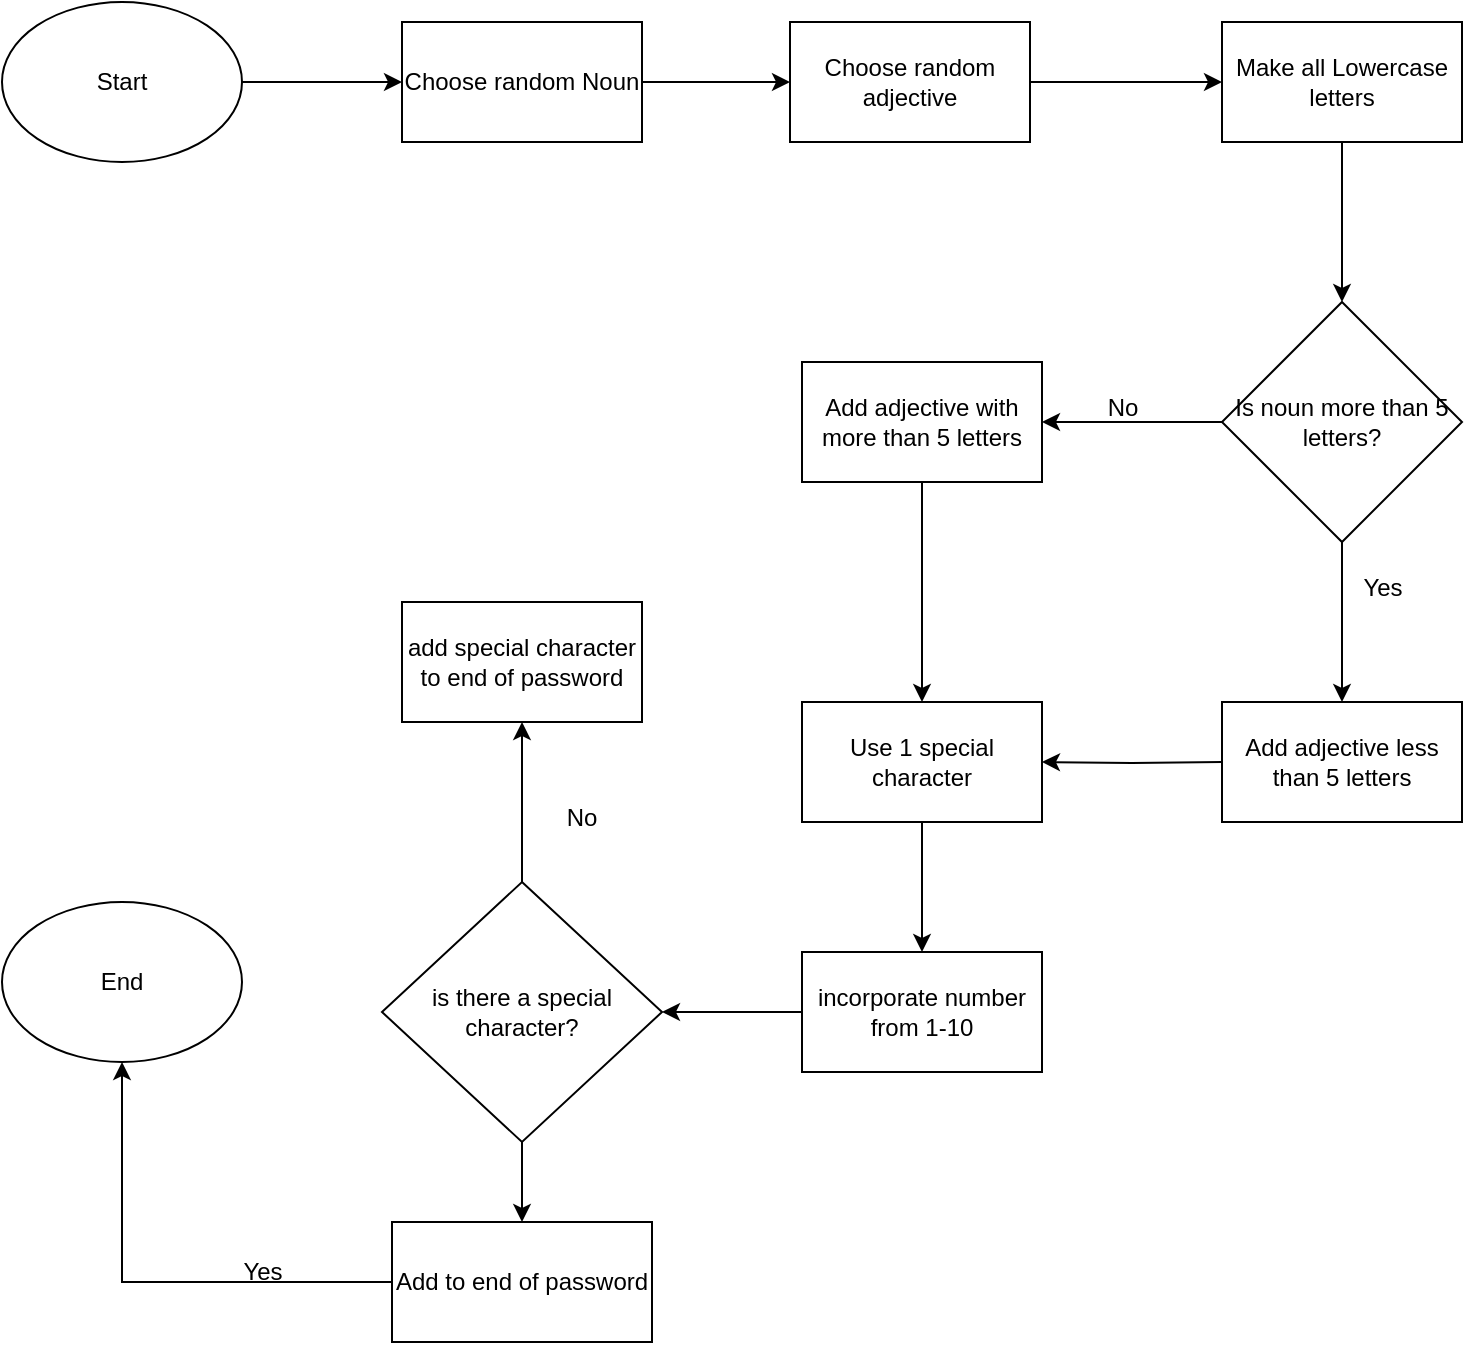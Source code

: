 <mxfile version="22.0.4" type="github">
  <diagram id="C5RBs43oDa-KdzZeNtuy" name="Page-1">
    <mxGraphModel dx="1434" dy="796" grid="1" gridSize="10" guides="1" tooltips="1" connect="1" arrows="1" fold="1" page="1" pageScale="1" pageWidth="827" pageHeight="1169" math="0" shadow="0">
      <root>
        <mxCell id="WIyWlLk6GJQsqaUBKTNV-0" />
        <mxCell id="WIyWlLk6GJQsqaUBKTNV-1" parent="WIyWlLk6GJQsqaUBKTNV-0" />
        <mxCell id="7yz0tEl0DwosWHYaLcXm-2" value="" style="edgeStyle=orthogonalEdgeStyle;rounded=0;orthogonalLoop=1;jettySize=auto;html=1;" edge="1" parent="WIyWlLk6GJQsqaUBKTNV-1" source="7yz0tEl0DwosWHYaLcXm-0" target="7yz0tEl0DwosWHYaLcXm-1">
          <mxGeometry relative="1" as="geometry" />
        </mxCell>
        <mxCell id="7yz0tEl0DwosWHYaLcXm-0" value="Start" style="ellipse;whiteSpace=wrap;html=1;" vertex="1" parent="WIyWlLk6GJQsqaUBKTNV-1">
          <mxGeometry x="20" y="50" width="120" height="80" as="geometry" />
        </mxCell>
        <mxCell id="7yz0tEl0DwosWHYaLcXm-4" value="" style="edgeStyle=orthogonalEdgeStyle;rounded=0;orthogonalLoop=1;jettySize=auto;html=1;" edge="1" parent="WIyWlLk6GJQsqaUBKTNV-1" source="7yz0tEl0DwosWHYaLcXm-25" target="7yz0tEl0DwosWHYaLcXm-3">
          <mxGeometry relative="1" as="geometry" />
        </mxCell>
        <mxCell id="7yz0tEl0DwosWHYaLcXm-1" value="Choose random Noun" style="whiteSpace=wrap;html=1;" vertex="1" parent="WIyWlLk6GJQsqaUBKTNV-1">
          <mxGeometry x="220" y="60" width="120" height="60" as="geometry" />
        </mxCell>
        <mxCell id="7yz0tEl0DwosWHYaLcXm-28" value="" style="edgeStyle=orthogonalEdgeStyle;rounded=0;orthogonalLoop=1;jettySize=auto;html=1;" edge="1" parent="WIyWlLk6GJQsqaUBKTNV-1" source="7yz0tEl0DwosWHYaLcXm-3">
          <mxGeometry relative="1" as="geometry">
            <mxPoint x="690" y="200" as="targetPoint" />
          </mxGeometry>
        </mxCell>
        <mxCell id="7yz0tEl0DwosWHYaLcXm-3" value="Make all Lowercase letters" style="whiteSpace=wrap;html=1;" vertex="1" parent="WIyWlLk6GJQsqaUBKTNV-1">
          <mxGeometry x="630" y="60" width="120" height="60" as="geometry" />
        </mxCell>
        <mxCell id="7yz0tEl0DwosWHYaLcXm-8" value="" style="edgeStyle=orthogonalEdgeStyle;rounded=0;orthogonalLoop=1;jettySize=auto;html=1;" edge="1" parent="WIyWlLk6GJQsqaUBKTNV-1" target="7yz0tEl0DwosWHYaLcXm-7">
          <mxGeometry relative="1" as="geometry">
            <mxPoint x="630" y="430" as="sourcePoint" />
          </mxGeometry>
        </mxCell>
        <mxCell id="7yz0tEl0DwosWHYaLcXm-10" value="" style="edgeStyle=orthogonalEdgeStyle;rounded=0;orthogonalLoop=1;jettySize=auto;html=1;" edge="1" parent="WIyWlLk6GJQsqaUBKTNV-1" source="7yz0tEl0DwosWHYaLcXm-7" target="7yz0tEl0DwosWHYaLcXm-9">
          <mxGeometry relative="1" as="geometry" />
        </mxCell>
        <mxCell id="7yz0tEl0DwosWHYaLcXm-7" value="Use 1 special character" style="whiteSpace=wrap;html=1;" vertex="1" parent="WIyWlLk6GJQsqaUBKTNV-1">
          <mxGeometry x="420" y="400" width="120" height="60" as="geometry" />
        </mxCell>
        <mxCell id="7yz0tEl0DwosWHYaLcXm-14" value="" style="edgeStyle=orthogonalEdgeStyle;rounded=0;orthogonalLoop=1;jettySize=auto;html=1;" edge="1" parent="WIyWlLk6GJQsqaUBKTNV-1" source="7yz0tEl0DwosWHYaLcXm-9" target="7yz0tEl0DwosWHYaLcXm-13">
          <mxGeometry relative="1" as="geometry" />
        </mxCell>
        <mxCell id="7yz0tEl0DwosWHYaLcXm-9" value="incorporate number from 1-10" style="whiteSpace=wrap;html=1;" vertex="1" parent="WIyWlLk6GJQsqaUBKTNV-1">
          <mxGeometry x="420" y="525" width="120" height="60" as="geometry" />
        </mxCell>
        <mxCell id="7yz0tEl0DwosWHYaLcXm-16" value="" style="edgeStyle=orthogonalEdgeStyle;rounded=0;orthogonalLoop=1;jettySize=auto;html=1;" edge="1" parent="WIyWlLk6GJQsqaUBKTNV-1" source="7yz0tEl0DwosWHYaLcXm-13" target="7yz0tEl0DwosWHYaLcXm-15">
          <mxGeometry relative="1" as="geometry" />
        </mxCell>
        <mxCell id="7yz0tEl0DwosWHYaLcXm-39" value="" style="edgeStyle=orthogonalEdgeStyle;rounded=0;orthogonalLoop=1;jettySize=auto;html=1;" edge="1" parent="WIyWlLk6GJQsqaUBKTNV-1" source="7yz0tEl0DwosWHYaLcXm-13" target="7yz0tEl0DwosWHYaLcXm-17">
          <mxGeometry relative="1" as="geometry" />
        </mxCell>
        <mxCell id="7yz0tEl0DwosWHYaLcXm-13" value="is there a special character?" style="rhombus;whiteSpace=wrap;html=1;" vertex="1" parent="WIyWlLk6GJQsqaUBKTNV-1">
          <mxGeometry x="210" y="490" width="140" height="130" as="geometry" />
        </mxCell>
        <mxCell id="7yz0tEl0DwosWHYaLcXm-42" value="" style="edgeStyle=orthogonalEdgeStyle;rounded=0;orthogonalLoop=1;jettySize=auto;html=1;" edge="1" parent="WIyWlLk6GJQsqaUBKTNV-1" source="7yz0tEl0DwosWHYaLcXm-15" target="7yz0tEl0DwosWHYaLcXm-24">
          <mxGeometry relative="1" as="geometry" />
        </mxCell>
        <mxCell id="7yz0tEl0DwosWHYaLcXm-15" value="Add to end of password" style="whiteSpace=wrap;html=1;" vertex="1" parent="WIyWlLk6GJQsqaUBKTNV-1">
          <mxGeometry x="215" y="660" width="130" height="60" as="geometry" />
        </mxCell>
        <mxCell id="7yz0tEl0DwosWHYaLcXm-17" value="add special character to end of password" style="whiteSpace=wrap;html=1;" vertex="1" parent="WIyWlLk6GJQsqaUBKTNV-1">
          <mxGeometry x="220" y="350" width="120" height="60" as="geometry" />
        </mxCell>
        <mxCell id="7yz0tEl0DwosWHYaLcXm-23" value="No" style="text;html=1;strokeColor=none;fillColor=none;align=center;verticalAlign=middle;whiteSpace=wrap;rounded=0;" vertex="1" parent="WIyWlLk6GJQsqaUBKTNV-1">
          <mxGeometry x="280" y="443" width="60" height="30" as="geometry" />
        </mxCell>
        <mxCell id="7yz0tEl0DwosWHYaLcXm-24" value="End" style="ellipse;whiteSpace=wrap;html=1;" vertex="1" parent="WIyWlLk6GJQsqaUBKTNV-1">
          <mxGeometry x="20" y="500" width="120" height="80" as="geometry" />
        </mxCell>
        <mxCell id="7yz0tEl0DwosWHYaLcXm-26" value="" style="edgeStyle=orthogonalEdgeStyle;rounded=0;orthogonalLoop=1;jettySize=auto;html=1;" edge="1" parent="WIyWlLk6GJQsqaUBKTNV-1" source="7yz0tEl0DwosWHYaLcXm-1" target="7yz0tEl0DwosWHYaLcXm-25">
          <mxGeometry relative="1" as="geometry">
            <mxPoint x="340" y="90" as="sourcePoint" />
            <mxPoint x="620" y="90" as="targetPoint" />
          </mxGeometry>
        </mxCell>
        <mxCell id="7yz0tEl0DwosWHYaLcXm-25" value="Choose random adjective" style="rounded=0;whiteSpace=wrap;html=1;" vertex="1" parent="WIyWlLk6GJQsqaUBKTNV-1">
          <mxGeometry x="414" y="60" width="120" height="60" as="geometry" />
        </mxCell>
        <mxCell id="7yz0tEl0DwosWHYaLcXm-31" value="" style="edgeStyle=orthogonalEdgeStyle;rounded=0;orthogonalLoop=1;jettySize=auto;html=1;" edge="1" parent="WIyWlLk6GJQsqaUBKTNV-1" source="7yz0tEl0DwosWHYaLcXm-29" target="7yz0tEl0DwosWHYaLcXm-30">
          <mxGeometry relative="1" as="geometry" />
        </mxCell>
        <mxCell id="7yz0tEl0DwosWHYaLcXm-33" value="" style="edgeStyle=orthogonalEdgeStyle;rounded=0;orthogonalLoop=1;jettySize=auto;html=1;" edge="1" parent="WIyWlLk6GJQsqaUBKTNV-1" source="7yz0tEl0DwosWHYaLcXm-29" target="7yz0tEl0DwosWHYaLcXm-32">
          <mxGeometry relative="1" as="geometry" />
        </mxCell>
        <mxCell id="7yz0tEl0DwosWHYaLcXm-29" value="Is noun more than 5 letters?" style="rhombus;whiteSpace=wrap;html=1;" vertex="1" parent="WIyWlLk6GJQsqaUBKTNV-1">
          <mxGeometry x="630" y="200" width="120" height="120" as="geometry" />
        </mxCell>
        <mxCell id="7yz0tEl0DwosWHYaLcXm-30" value="Add adjective less than 5 letters" style="whiteSpace=wrap;html=1;" vertex="1" parent="WIyWlLk6GJQsqaUBKTNV-1">
          <mxGeometry x="630" y="400" width="120" height="60" as="geometry" />
        </mxCell>
        <mxCell id="7yz0tEl0DwosWHYaLcXm-36" value="" style="edgeStyle=orthogonalEdgeStyle;rounded=0;orthogonalLoop=1;jettySize=auto;html=1;" edge="1" parent="WIyWlLk6GJQsqaUBKTNV-1" source="7yz0tEl0DwosWHYaLcXm-32" target="7yz0tEl0DwosWHYaLcXm-7">
          <mxGeometry relative="1" as="geometry" />
        </mxCell>
        <mxCell id="7yz0tEl0DwosWHYaLcXm-32" value="Add adjective with more than 5 letters" style="whiteSpace=wrap;html=1;" vertex="1" parent="WIyWlLk6GJQsqaUBKTNV-1">
          <mxGeometry x="420" y="230" width="120" height="60" as="geometry" />
        </mxCell>
        <mxCell id="7yz0tEl0DwosWHYaLcXm-34" value="No" style="text;html=1;align=center;verticalAlign=middle;resizable=0;points=[];autosize=1;strokeColor=none;fillColor=none;" vertex="1" parent="WIyWlLk6GJQsqaUBKTNV-1">
          <mxGeometry x="560" y="238" width="40" height="30" as="geometry" />
        </mxCell>
        <mxCell id="7yz0tEl0DwosWHYaLcXm-35" value="Yes" style="text;html=1;align=center;verticalAlign=middle;resizable=0;points=[];autosize=1;strokeColor=none;fillColor=none;" vertex="1" parent="WIyWlLk6GJQsqaUBKTNV-1">
          <mxGeometry x="690" y="328" width="40" height="30" as="geometry" />
        </mxCell>
        <mxCell id="7yz0tEl0DwosWHYaLcXm-43" value="Yes" style="text;html=1;align=center;verticalAlign=middle;resizable=0;points=[];autosize=1;strokeColor=none;fillColor=none;" vertex="1" parent="WIyWlLk6GJQsqaUBKTNV-1">
          <mxGeometry x="130" y="670" width="40" height="30" as="geometry" />
        </mxCell>
      </root>
    </mxGraphModel>
  </diagram>
</mxfile>
